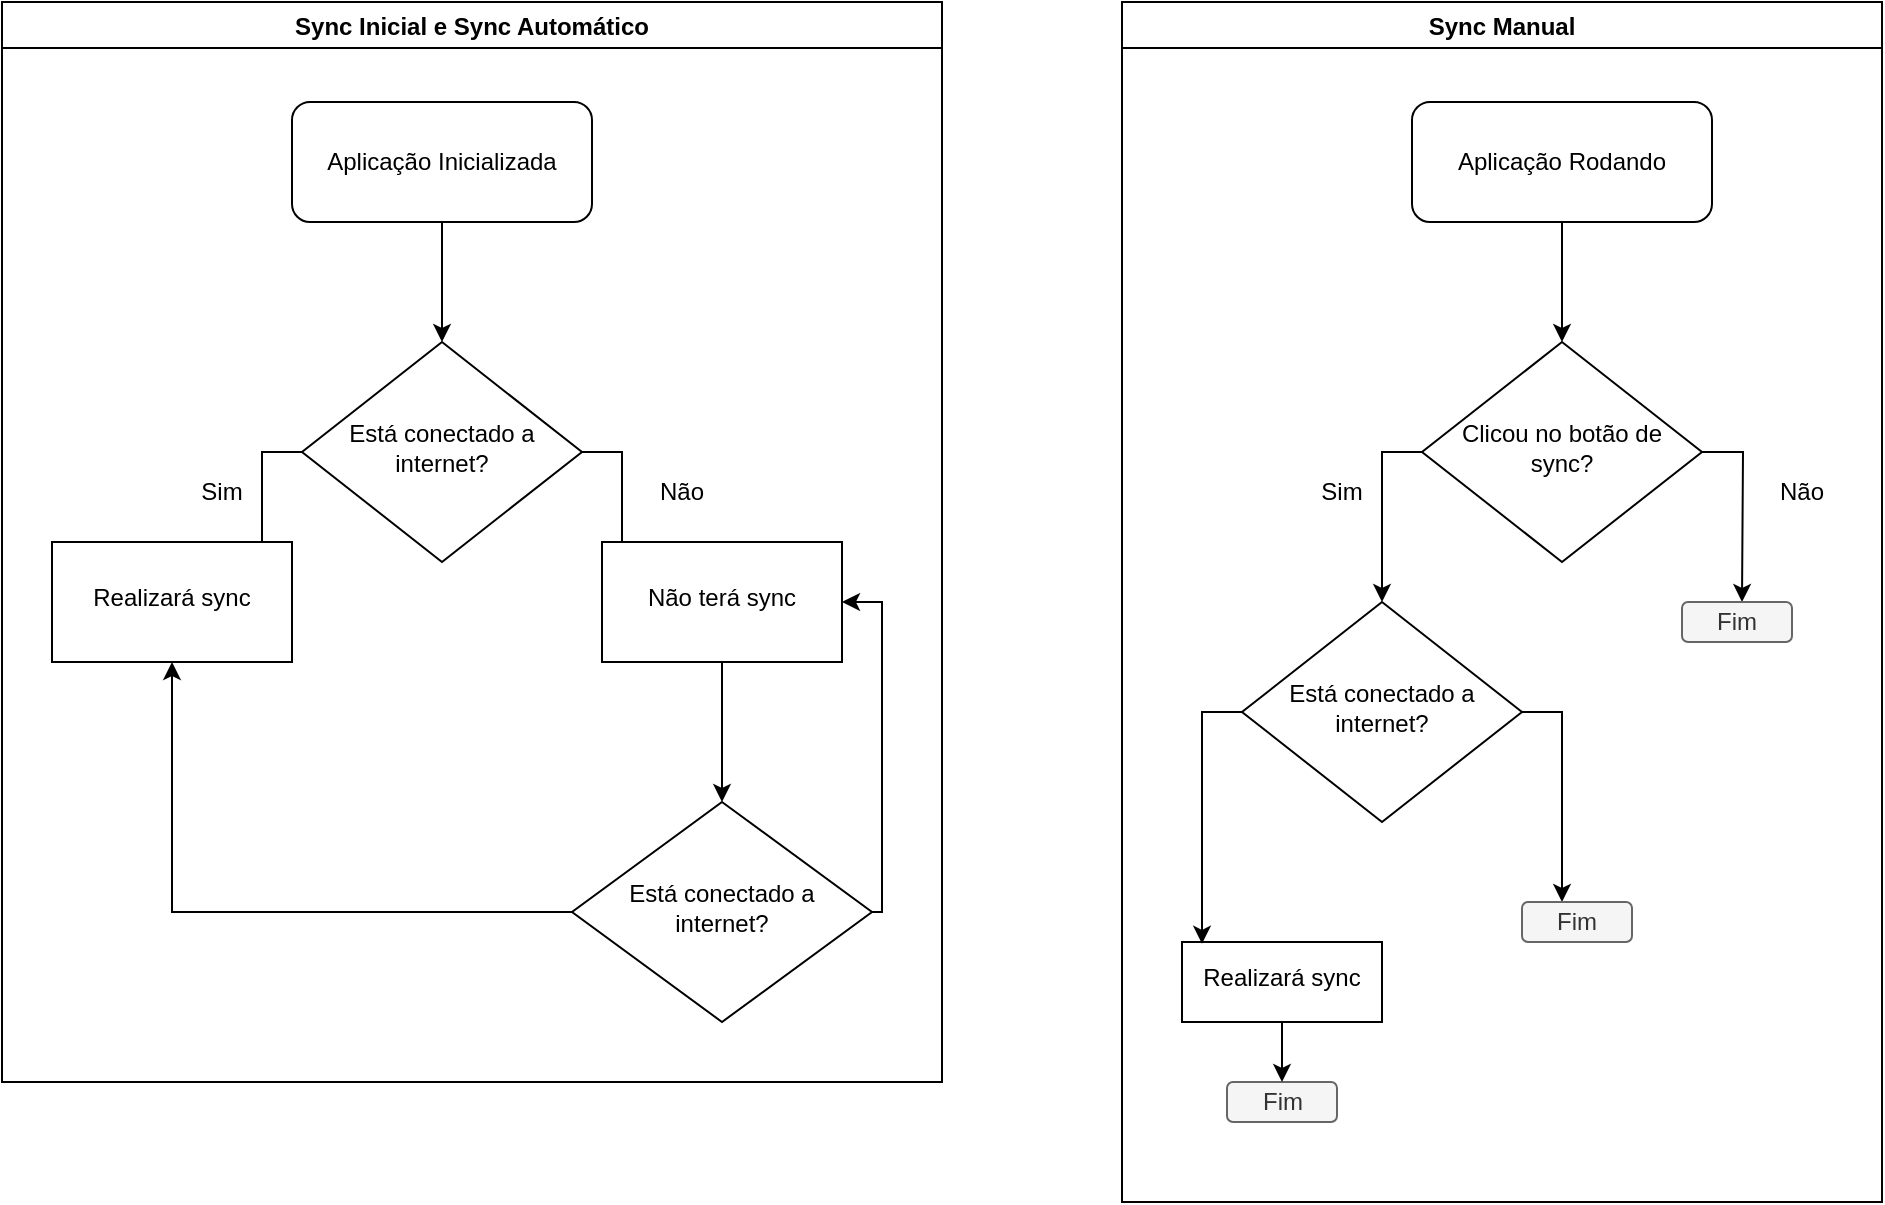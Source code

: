 <mxfile version="19.0.0" type="github">
  <diagram id="C5RBs43oDa-KdzZeNtuy" name="Page-1">
    <mxGraphModel dx="815" dy="490" grid="1" gridSize="10" guides="1" tooltips="1" connect="1" arrows="1" fold="1" page="1" pageScale="1" pageWidth="1169" pageHeight="1654" math="0" shadow="0">
      <root>
        <mxCell id="WIyWlLk6GJQsqaUBKTNV-0" />
        <mxCell id="WIyWlLk6GJQsqaUBKTNV-1" parent="WIyWlLk6GJQsqaUBKTNV-0" />
        <mxCell id="6KjLCaiSOHF_WMEFXw_d-9" style="edgeStyle=orthogonalEdgeStyle;rounded=0;orthogonalLoop=1;jettySize=auto;html=1;" edge="1" parent="WIyWlLk6GJQsqaUBKTNV-1" source="WIyWlLk6GJQsqaUBKTNV-3" target="6KjLCaiSOHF_WMEFXw_d-1">
          <mxGeometry relative="1" as="geometry" />
        </mxCell>
        <mxCell id="WIyWlLk6GJQsqaUBKTNV-3" value="Aplicação Inicializada" style="rounded=1;whiteSpace=wrap;html=1;fontSize=12;glass=0;strokeWidth=1;shadow=0;" parent="WIyWlLk6GJQsqaUBKTNV-1" vertex="1">
          <mxGeometry x="205" y="170" width="150" height="60" as="geometry" />
        </mxCell>
        <mxCell id="6KjLCaiSOHF_WMEFXw_d-4" value="" style="edgeStyle=orthogonalEdgeStyle;rounded=0;orthogonalLoop=1;jettySize=auto;html=1;" edge="1" parent="WIyWlLk6GJQsqaUBKTNV-1" source="6KjLCaiSOHF_WMEFXw_d-1" target="6KjLCaiSOHF_WMEFXw_d-3">
          <mxGeometry relative="1" as="geometry" />
        </mxCell>
        <mxCell id="6KjLCaiSOHF_WMEFXw_d-6" value="" style="edgeStyle=orthogonalEdgeStyle;rounded=0;orthogonalLoop=1;jettySize=auto;html=1;" edge="1" parent="WIyWlLk6GJQsqaUBKTNV-1" source="6KjLCaiSOHF_WMEFXw_d-1" target="6KjLCaiSOHF_WMEFXw_d-5">
          <mxGeometry relative="1" as="geometry" />
        </mxCell>
        <mxCell id="6KjLCaiSOHF_WMEFXw_d-1" value="Está conectado a internet?" style="rhombus;whiteSpace=wrap;html=1;shadow=0;fontFamily=Helvetica;fontSize=12;align=center;strokeWidth=1;spacing=6;spacingTop=-4;" vertex="1" parent="WIyWlLk6GJQsqaUBKTNV-1">
          <mxGeometry x="210" y="290" width="140" height="110" as="geometry" />
        </mxCell>
        <mxCell id="6KjLCaiSOHF_WMEFXw_d-12" value="" style="edgeStyle=orthogonalEdgeStyle;rounded=0;orthogonalLoop=1;jettySize=auto;html=1;" edge="1" parent="WIyWlLk6GJQsqaUBKTNV-1" source="6KjLCaiSOHF_WMEFXw_d-3" target="6KjLCaiSOHF_WMEFXw_d-11">
          <mxGeometry relative="1" as="geometry" />
        </mxCell>
        <mxCell id="6KjLCaiSOHF_WMEFXw_d-3" value="Não terá sync" style="whiteSpace=wrap;html=1;shadow=0;strokeWidth=1;spacing=6;spacingTop=-4;" vertex="1" parent="WIyWlLk6GJQsqaUBKTNV-1">
          <mxGeometry x="360" y="390" width="120" height="60" as="geometry" />
        </mxCell>
        <mxCell id="6KjLCaiSOHF_WMEFXw_d-5" value="Realizará sync" style="whiteSpace=wrap;html=1;shadow=0;strokeWidth=1;spacing=6;spacingTop=-4;" vertex="1" parent="WIyWlLk6GJQsqaUBKTNV-1">
          <mxGeometry x="85" y="390" width="120" height="60" as="geometry" />
        </mxCell>
        <mxCell id="6KjLCaiSOHF_WMEFXw_d-7" value="Sim" style="text;html=1;strokeColor=none;fillColor=none;align=center;verticalAlign=middle;whiteSpace=wrap;rounded=0;" vertex="1" parent="WIyWlLk6GJQsqaUBKTNV-1">
          <mxGeometry x="140" y="350" width="60" height="30" as="geometry" />
        </mxCell>
        <mxCell id="6KjLCaiSOHF_WMEFXw_d-8" value="Não" style="text;html=1;strokeColor=none;fillColor=none;align=center;verticalAlign=middle;whiteSpace=wrap;rounded=0;" vertex="1" parent="WIyWlLk6GJQsqaUBKTNV-1">
          <mxGeometry x="370" y="350" width="60" height="30" as="geometry" />
        </mxCell>
        <mxCell id="6KjLCaiSOHF_WMEFXw_d-14" style="edgeStyle=orthogonalEdgeStyle;rounded=0;orthogonalLoop=1;jettySize=auto;html=1;entryX=0.5;entryY=1;entryDx=0;entryDy=0;" edge="1" parent="WIyWlLk6GJQsqaUBKTNV-1" source="6KjLCaiSOHF_WMEFXw_d-11" target="6KjLCaiSOHF_WMEFXw_d-5">
          <mxGeometry relative="1" as="geometry" />
        </mxCell>
        <mxCell id="6KjLCaiSOHF_WMEFXw_d-18" style="edgeStyle=orthogonalEdgeStyle;rounded=0;orthogonalLoop=1;jettySize=auto;html=1;entryX=1;entryY=0.5;entryDx=0;entryDy=0;" edge="1" parent="WIyWlLk6GJQsqaUBKTNV-1" source="6KjLCaiSOHF_WMEFXw_d-11" target="6KjLCaiSOHF_WMEFXw_d-3">
          <mxGeometry relative="1" as="geometry">
            <Array as="points">
              <mxPoint x="500" y="575" />
              <mxPoint x="500" y="420" />
            </Array>
          </mxGeometry>
        </mxCell>
        <mxCell id="6KjLCaiSOHF_WMEFXw_d-11" value="&lt;span style=&quot;&quot;&gt;Está conectado a internet?&lt;/span&gt;" style="rhombus;whiteSpace=wrap;html=1;shadow=0;strokeWidth=1;spacing=6;spacingTop=-4;" vertex="1" parent="WIyWlLk6GJQsqaUBKTNV-1">
          <mxGeometry x="345" y="520" width="150" height="110" as="geometry" />
        </mxCell>
        <mxCell id="6KjLCaiSOHF_WMEFXw_d-20" value="Sync Inicial e Sync Automático" style="swimlane;" vertex="1" parent="WIyWlLk6GJQsqaUBKTNV-1">
          <mxGeometry x="60" y="120" width="470" height="540" as="geometry" />
        </mxCell>
        <mxCell id="6KjLCaiSOHF_WMEFXw_d-21" style="edgeStyle=orthogonalEdgeStyle;rounded=0;orthogonalLoop=1;jettySize=auto;html=1;" edge="1" parent="WIyWlLk6GJQsqaUBKTNV-1" source="6KjLCaiSOHF_WMEFXw_d-22" target="6KjLCaiSOHF_WMEFXw_d-25">
          <mxGeometry relative="1" as="geometry" />
        </mxCell>
        <mxCell id="6KjLCaiSOHF_WMEFXw_d-22" value="Aplicação Rodando" style="rounded=1;whiteSpace=wrap;html=1;fontSize=12;glass=0;strokeWidth=1;shadow=0;" vertex="1" parent="WIyWlLk6GJQsqaUBKTNV-1">
          <mxGeometry x="765" y="170" width="150" height="60" as="geometry" />
        </mxCell>
        <mxCell id="6KjLCaiSOHF_WMEFXw_d-23" value="" style="edgeStyle=orthogonalEdgeStyle;rounded=0;orthogonalLoop=1;jettySize=auto;html=1;" edge="1" parent="WIyWlLk6GJQsqaUBKTNV-1" source="6KjLCaiSOHF_WMEFXw_d-25">
          <mxGeometry relative="1" as="geometry">
            <mxPoint x="930" y="420" as="targetPoint" />
          </mxGeometry>
        </mxCell>
        <mxCell id="6KjLCaiSOHF_WMEFXw_d-24" value="" style="edgeStyle=orthogonalEdgeStyle;rounded=0;orthogonalLoop=1;jettySize=auto;html=1;" edge="1" parent="WIyWlLk6GJQsqaUBKTNV-1" source="6KjLCaiSOHF_WMEFXw_d-25">
          <mxGeometry relative="1" as="geometry">
            <mxPoint x="750" y="420" as="targetPoint" />
          </mxGeometry>
        </mxCell>
        <mxCell id="6KjLCaiSOHF_WMEFXw_d-25" value="Clicou no botão de sync?" style="rhombus;whiteSpace=wrap;html=1;shadow=0;fontFamily=Helvetica;fontSize=12;align=center;strokeWidth=1;spacing=6;spacingTop=-4;" vertex="1" parent="WIyWlLk6GJQsqaUBKTNV-1">
          <mxGeometry x="770" y="290" width="140" height="110" as="geometry" />
        </mxCell>
        <mxCell id="6KjLCaiSOHF_WMEFXw_d-29" value="Sim" style="text;html=1;strokeColor=none;fillColor=none;align=center;verticalAlign=middle;whiteSpace=wrap;rounded=0;" vertex="1" parent="WIyWlLk6GJQsqaUBKTNV-1">
          <mxGeometry x="700" y="350" width="60" height="30" as="geometry" />
        </mxCell>
        <mxCell id="6KjLCaiSOHF_WMEFXw_d-30" value="Não" style="text;html=1;strokeColor=none;fillColor=none;align=center;verticalAlign=middle;whiteSpace=wrap;rounded=0;" vertex="1" parent="WIyWlLk6GJQsqaUBKTNV-1">
          <mxGeometry x="930" y="350" width="60" height="30" as="geometry" />
        </mxCell>
        <mxCell id="6KjLCaiSOHF_WMEFXw_d-34" value="Sync Manual" style="swimlane;" vertex="1" parent="WIyWlLk6GJQsqaUBKTNV-1">
          <mxGeometry x="620" y="120" width="380" height="600" as="geometry" />
        </mxCell>
        <mxCell id="6KjLCaiSOHF_WMEFXw_d-36" value="Fim" style="rounded=1;whiteSpace=wrap;html=1;fillColor=#f5f5f5;fontColor=#333333;strokeColor=#666666;" vertex="1" parent="6KjLCaiSOHF_WMEFXw_d-34">
          <mxGeometry x="280" y="300" width="55" height="20" as="geometry" />
        </mxCell>
        <mxCell id="6KjLCaiSOHF_WMEFXw_d-43" value="Realizará sync" style="whiteSpace=wrap;html=1;shadow=0;strokeWidth=1;spacing=6;spacingTop=-4;" vertex="1" parent="6KjLCaiSOHF_WMEFXw_d-34">
          <mxGeometry x="30" y="470" width="100" height="40" as="geometry" />
        </mxCell>
        <mxCell id="6KjLCaiSOHF_WMEFXw_d-44" value="Fim" style="rounded=1;whiteSpace=wrap;html=1;fillColor=#f5f5f5;fontColor=#333333;strokeColor=#666666;" vertex="1" parent="6KjLCaiSOHF_WMEFXw_d-34">
          <mxGeometry x="52.5" y="540" width="55" height="20" as="geometry" />
        </mxCell>
        <mxCell id="6KjLCaiSOHF_WMEFXw_d-42" value="" style="edgeStyle=orthogonalEdgeStyle;rounded=0;orthogonalLoop=1;jettySize=auto;html=1;" edge="1" parent="6KjLCaiSOHF_WMEFXw_d-34" source="6KjLCaiSOHF_WMEFXw_d-43" target="6KjLCaiSOHF_WMEFXw_d-44">
          <mxGeometry relative="1" as="geometry" />
        </mxCell>
        <mxCell id="6KjLCaiSOHF_WMEFXw_d-47" style="edgeStyle=orthogonalEdgeStyle;rounded=0;orthogonalLoop=1;jettySize=auto;html=1;exitX=0;exitY=0.5;exitDx=0;exitDy=0;entryX=0.1;entryY=0.023;entryDx=0;entryDy=0;entryPerimeter=0;" edge="1" parent="6KjLCaiSOHF_WMEFXw_d-34" source="6KjLCaiSOHF_WMEFXw_d-45" target="6KjLCaiSOHF_WMEFXw_d-43">
          <mxGeometry relative="1" as="geometry" />
        </mxCell>
        <mxCell id="6KjLCaiSOHF_WMEFXw_d-51" style="edgeStyle=orthogonalEdgeStyle;rounded=0;orthogonalLoop=1;jettySize=auto;html=1;exitX=1;exitY=0.5;exitDx=0;exitDy=0;" edge="1" parent="6KjLCaiSOHF_WMEFXw_d-34" source="6KjLCaiSOHF_WMEFXw_d-45">
          <mxGeometry relative="1" as="geometry">
            <mxPoint x="220" y="450" as="targetPoint" />
            <Array as="points">
              <mxPoint x="220" y="355" />
            </Array>
          </mxGeometry>
        </mxCell>
        <mxCell id="6KjLCaiSOHF_WMEFXw_d-45" value="Está conectado a internet?" style="rhombus;whiteSpace=wrap;html=1;shadow=0;fontFamily=Helvetica;fontSize=12;align=center;strokeWidth=1;spacing=6;spacingTop=-4;" vertex="1" parent="6KjLCaiSOHF_WMEFXw_d-34">
          <mxGeometry x="60" y="300" width="140" height="110" as="geometry" />
        </mxCell>
        <mxCell id="6KjLCaiSOHF_WMEFXw_d-52" value="Fim" style="rounded=1;whiteSpace=wrap;html=1;fillColor=#f5f5f5;fontColor=#333333;strokeColor=#666666;" vertex="1" parent="6KjLCaiSOHF_WMEFXw_d-34">
          <mxGeometry x="200" y="450" width="55" height="20" as="geometry" />
        </mxCell>
      </root>
    </mxGraphModel>
  </diagram>
</mxfile>
